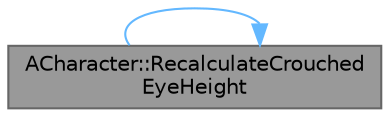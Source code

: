 digraph "ACharacter::RecalculateCrouchedEyeHeight"
{
 // INTERACTIVE_SVG=YES
 // LATEX_PDF_SIZE
  bgcolor="transparent";
  edge [fontname=Helvetica,fontsize=10,labelfontname=Helvetica,labelfontsize=10];
  node [fontname=Helvetica,fontsize=10,shape=box,height=0.2,width=0.4];
  rankdir="LR";
  Node1 [id="Node000001",label="ACharacter::RecalculateCrouched\lEyeHeight",height=0.2,width=0.4,color="gray40", fillcolor="grey60", style="filled", fontcolor="black",tooltip="Calculates the crouched eye height based on movement component settings."];
  Node1 -> Node1 [id="edge1_Node000001_Node000001",color="steelblue1",style="solid",tooltip=" "];
}
